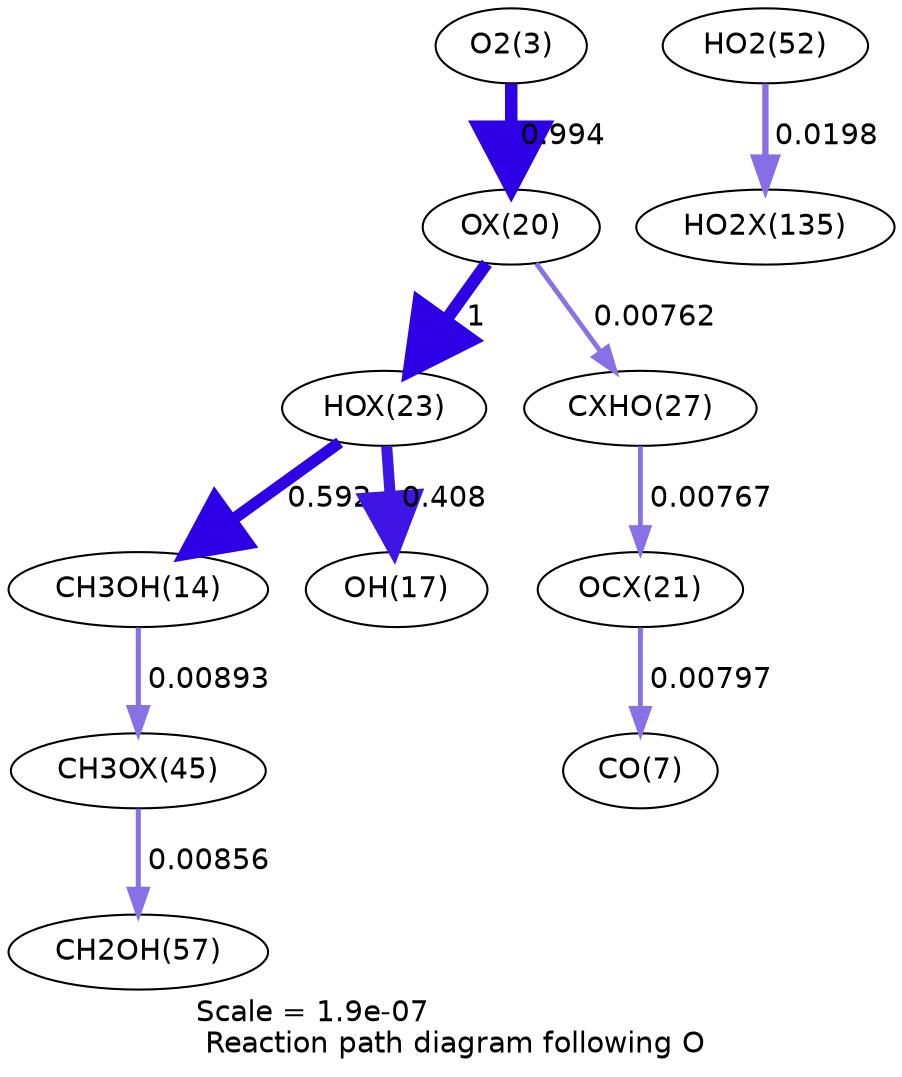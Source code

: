 digraph reaction_paths {
center=1;
s5 -> s37[fontname="Helvetica", penwidth=6, arrowsize=3, color="0.7, 1.49, 0.9"
, label=" 0.994"];
s37 -> s40[fontname="Helvetica", penwidth=6, arrowsize=3, color="0.7, 1.5, 0.9"
, label=" 1"];
s37 -> s43[fontname="Helvetica", penwidth=2.32, arrowsize=1.16, color="0.7, 0.508, 0.9"
, label=" 0.00762"];
s40 -> s16[fontname="Helvetica", penwidth=5.6, arrowsize=2.8, color="0.7, 1.09, 0.9"
, label=" 0.592"];
s40 -> s19[fontname="Helvetica", penwidth=5.32, arrowsize=2.66, color="0.7, 0.908, 0.9"
, label=" 0.408"];
s16 -> s53[fontname="Helvetica", penwidth=2.44, arrowsize=1.22, color="0.7, 0.509, 0.9"
, label=" 0.00893"];
s53 -> s22[fontname="Helvetica", penwidth=2.41, arrowsize=1.2, color="0.7, 0.509, 0.9"
, label=" 0.00856"];
s21 -> s59[fontname="Helvetica", penwidth=3.04, arrowsize=1.52, color="0.7, 0.52, 0.9"
, label=" 0.0198"];
s43 -> s38[fontname="Helvetica", penwidth=2.32, arrowsize=1.16, color="0.7, 0.508, 0.9"
, label=" 0.00767"];
s38 -> s9[fontname="Helvetica", penwidth=2.35, arrowsize=1.18, color="0.7, 0.508, 0.9"
, label=" 0.00797"];
s5 [ fontname="Helvetica", label="O2(3)"];
s9 [ fontname="Helvetica", label="CO(7)"];
s16 [ fontname="Helvetica", label="CH3OH(14)"];
s19 [ fontname="Helvetica", label="OH(17)"];
s21 [ fontname="Helvetica", label="HO2(52)"];
s22 [ fontname="Helvetica", label="CH2OH(57)"];
s37 [ fontname="Helvetica", label="OX(20)"];
s38 [ fontname="Helvetica", label="OCX(21)"];
s40 [ fontname="Helvetica", label="HOX(23)"];
s43 [ fontname="Helvetica", label="CXHO(27)"];
s53 [ fontname="Helvetica", label="CH3OX(45)"];
s59 [ fontname="Helvetica", label="HO2X(135)"];
 label = "Scale = 1.9e-07\l Reaction path diagram following O";
 fontname = "Helvetica";
}
